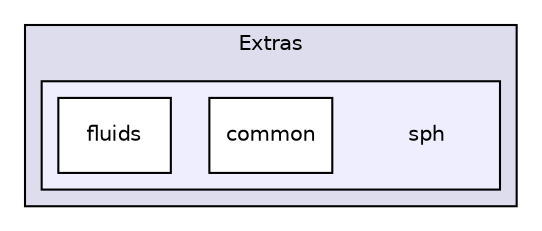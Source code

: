 digraph "bullet/bullet-2.82-r2704/Extras/sph" {
  compound=true
  node [ fontsize="10", fontname="Helvetica"];
  edge [ labelfontsize="10", labelfontname="Helvetica"];
  subgraph clusterdir_37ce13f4fb998c871c8fd54d656f12bb {
    graph [ bgcolor="#ddddee", pencolor="black", label="Extras" fontname="Helvetica", fontsize="10", URL="dir_37ce13f4fb998c871c8fd54d656f12bb.html"]
  subgraph clusterdir_7799ae6d39e79392ec746de0f03821a3 {
    graph [ bgcolor="#eeeeff", pencolor="black", label="" URL="dir_7799ae6d39e79392ec746de0f03821a3.html"];
    dir_7799ae6d39e79392ec746de0f03821a3 [shape=plaintext label="sph"];
    dir_77a9df47acdb227f33ffa779d33d6f35 [shape=box label="common" color="black" fillcolor="white" style="filled" URL="dir_77a9df47acdb227f33ffa779d33d6f35.html"];
    dir_8e5cea7f892ea0ecac3cac4a07c73816 [shape=box label="fluids" color="black" fillcolor="white" style="filled" URL="dir_8e5cea7f892ea0ecac3cac4a07c73816.html"];
  }
  }
}
